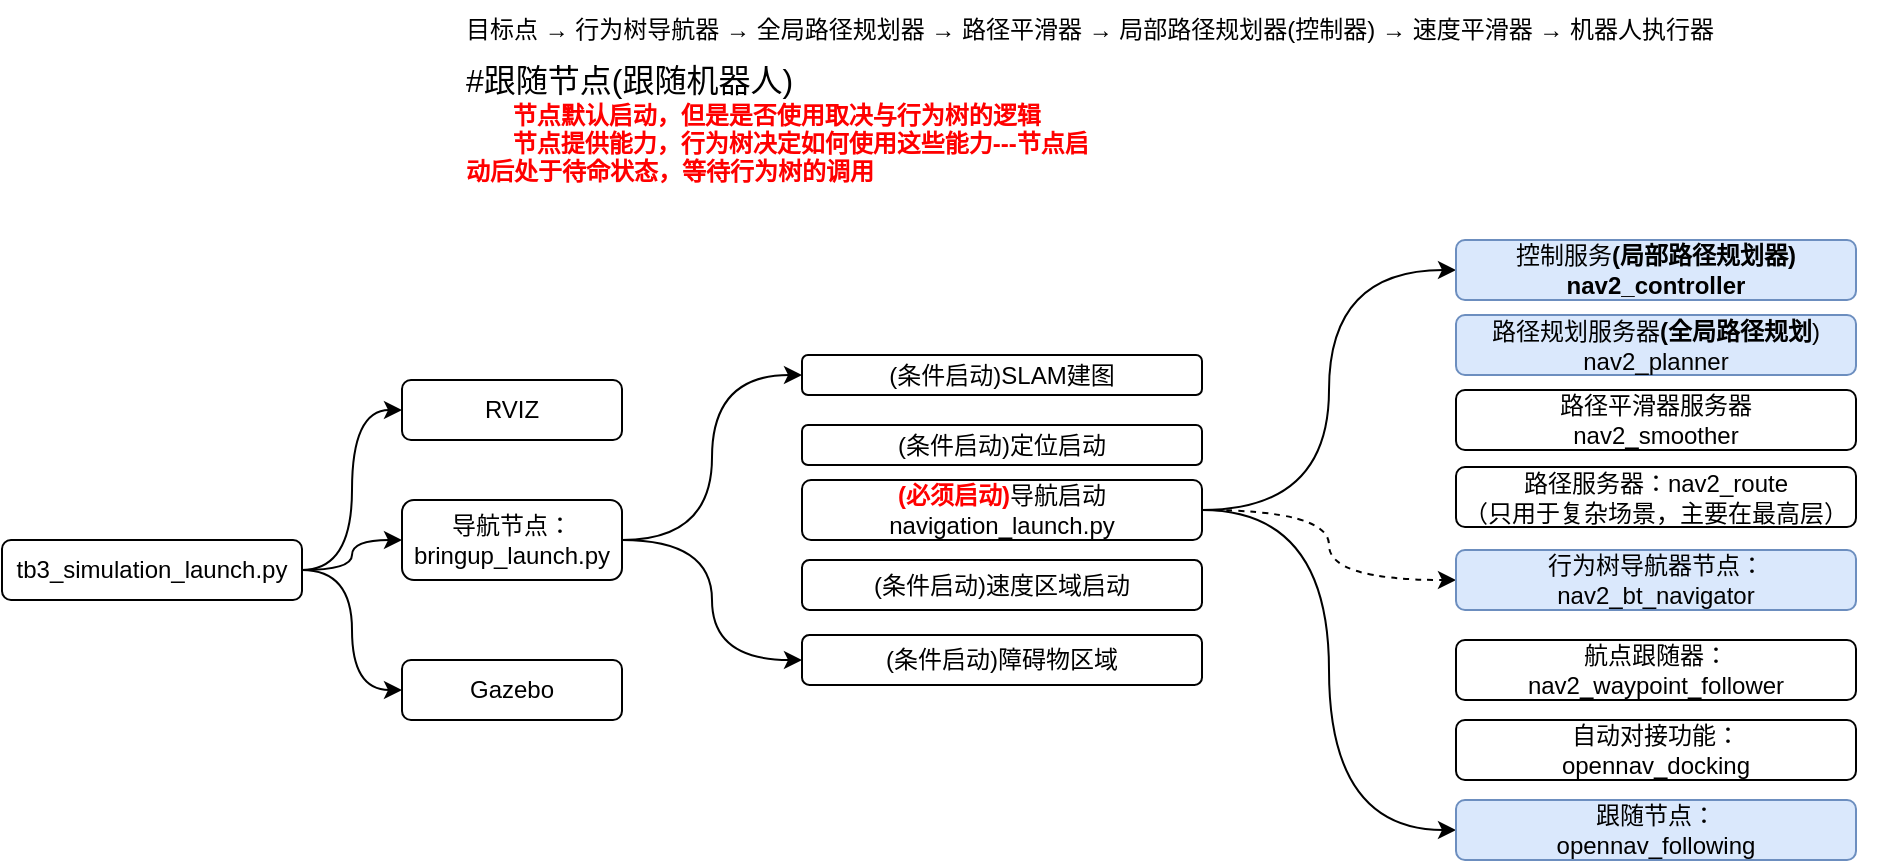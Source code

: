 <mxfile version="26.0.11">
  <diagram name="第 1 页" id="ej2JMTwUqACkT05rTPGu">
    <mxGraphModel dx="1166" dy="518" grid="1" gridSize="10" guides="1" tooltips="1" connect="1" arrows="1" fold="1" page="1" pageScale="1" pageWidth="827" pageHeight="1169" math="0" shadow="0">
      <root>
        <mxCell id="0" />
        <mxCell id="1" parent="0" />
        <mxCell id="GNKil_ehPjm9dJlZcgDg-6" style="edgeStyle=orthogonalEdgeStyle;curved=1;rounded=0;orthogonalLoop=1;jettySize=auto;html=1;exitX=1;exitY=0.5;exitDx=0;exitDy=0;entryX=0;entryY=0.5;entryDx=0;entryDy=0;" edge="1" parent="1" source="GNKil_ehPjm9dJlZcgDg-1" target="GNKil_ehPjm9dJlZcgDg-2">
          <mxGeometry relative="1" as="geometry" />
        </mxCell>
        <mxCell id="GNKil_ehPjm9dJlZcgDg-7" style="edgeStyle=orthogonalEdgeStyle;curved=1;rounded=0;orthogonalLoop=1;jettySize=auto;html=1;exitX=1;exitY=0.5;exitDx=0;exitDy=0;entryX=0;entryY=0.5;entryDx=0;entryDy=0;" edge="1" parent="1" source="GNKil_ehPjm9dJlZcgDg-1" target="GNKil_ehPjm9dJlZcgDg-4">
          <mxGeometry relative="1" as="geometry" />
        </mxCell>
        <mxCell id="GNKil_ehPjm9dJlZcgDg-8" style="edgeStyle=orthogonalEdgeStyle;curved=1;rounded=0;orthogonalLoop=1;jettySize=auto;html=1;exitX=1;exitY=0.5;exitDx=0;exitDy=0;entryX=0;entryY=0.5;entryDx=0;entryDy=0;" edge="1" parent="1" source="GNKil_ehPjm9dJlZcgDg-1" target="GNKil_ehPjm9dJlZcgDg-5">
          <mxGeometry relative="1" as="geometry" />
        </mxCell>
        <mxCell id="GNKil_ehPjm9dJlZcgDg-1" value="tb3_simulation_launch.py" style="rounded=1;whiteSpace=wrap;html=1;" vertex="1" parent="1">
          <mxGeometry x="100" y="270" width="150" height="30" as="geometry" />
        </mxCell>
        <mxCell id="GNKil_ehPjm9dJlZcgDg-2" value="RVIZ" style="rounded=1;whiteSpace=wrap;html=1;" vertex="1" parent="1">
          <mxGeometry x="300" y="190" width="110" height="30" as="geometry" />
        </mxCell>
        <mxCell id="GNKil_ehPjm9dJlZcgDg-15" style="edgeStyle=orthogonalEdgeStyle;curved=1;rounded=0;orthogonalLoop=1;jettySize=auto;html=1;exitX=1;exitY=0.5;exitDx=0;exitDy=0;entryX=0;entryY=0.5;entryDx=0;entryDy=0;" edge="1" parent="1" source="GNKil_ehPjm9dJlZcgDg-4" target="GNKil_ehPjm9dJlZcgDg-9">
          <mxGeometry relative="1" as="geometry" />
        </mxCell>
        <mxCell id="GNKil_ehPjm9dJlZcgDg-16" style="edgeStyle=orthogonalEdgeStyle;curved=1;rounded=0;orthogonalLoop=1;jettySize=auto;html=1;exitX=1;exitY=0.5;exitDx=0;exitDy=0;entryX=0;entryY=0.5;entryDx=0;entryDy=0;" edge="1" parent="1" source="GNKil_ehPjm9dJlZcgDg-4" target="GNKil_ehPjm9dJlZcgDg-12">
          <mxGeometry relative="1" as="geometry" />
        </mxCell>
        <mxCell id="GNKil_ehPjm9dJlZcgDg-4" value="导航节点：bringup_launch.py" style="rounded=1;whiteSpace=wrap;html=1;" vertex="1" parent="1">
          <mxGeometry x="300" y="250" width="110" height="40" as="geometry" />
        </mxCell>
        <mxCell id="GNKil_ehPjm9dJlZcgDg-5" value="Gazebo" style="rounded=1;whiteSpace=wrap;html=1;" vertex="1" parent="1">
          <mxGeometry x="300" y="330" width="110" height="30" as="geometry" />
        </mxCell>
        <mxCell id="GNKil_ehPjm9dJlZcgDg-9" value="(条件启动)SLAM建图" style="rounded=1;whiteSpace=wrap;html=1;" vertex="1" parent="1">
          <mxGeometry x="500" y="177.5" width="200" height="20" as="geometry" />
        </mxCell>
        <mxCell id="GNKil_ehPjm9dJlZcgDg-11" value="(条件启动)定位启动" style="rounded=1;whiteSpace=wrap;html=1;" vertex="1" parent="1">
          <mxGeometry x="500" y="212.5" width="200" height="20" as="geometry" />
        </mxCell>
        <mxCell id="GNKil_ehPjm9dJlZcgDg-12" value="(条件启动)障碍物区域" style="rounded=1;whiteSpace=wrap;html=1;" vertex="1" parent="1">
          <mxGeometry x="500" y="317.5" width="200" height="25" as="geometry" />
        </mxCell>
        <mxCell id="GNKil_ehPjm9dJlZcgDg-13" value="(条件启动)速度区域启动" style="rounded=1;whiteSpace=wrap;html=1;" vertex="1" parent="1">
          <mxGeometry x="500" y="280" width="200" height="25" as="geometry" />
        </mxCell>
        <mxCell id="GNKil_ehPjm9dJlZcgDg-26" style="edgeStyle=orthogonalEdgeStyle;curved=1;rounded=0;orthogonalLoop=1;jettySize=auto;html=1;exitX=1;exitY=0.5;exitDx=0;exitDy=0;entryX=0;entryY=0.5;entryDx=0;entryDy=0;" edge="1" parent="1" source="GNKil_ehPjm9dJlZcgDg-14" target="GNKil_ehPjm9dJlZcgDg-17">
          <mxGeometry relative="1" as="geometry" />
        </mxCell>
        <mxCell id="GNKil_ehPjm9dJlZcgDg-27" style="edgeStyle=orthogonalEdgeStyle;curved=1;rounded=0;orthogonalLoop=1;jettySize=auto;html=1;exitX=1;exitY=0.5;exitDx=0;exitDy=0;entryX=0;entryY=0.5;entryDx=0;entryDy=0;" edge="1" parent="1" source="GNKil_ehPjm9dJlZcgDg-14" target="GNKil_ehPjm9dJlZcgDg-25">
          <mxGeometry relative="1" as="geometry" />
        </mxCell>
        <mxCell id="GNKil_ehPjm9dJlZcgDg-29" style="edgeStyle=orthogonalEdgeStyle;curved=1;rounded=0;orthogonalLoop=1;jettySize=auto;html=1;exitX=1;exitY=0.5;exitDx=0;exitDy=0;entryX=0;entryY=0.5;entryDx=0;entryDy=0;dashed=1;" edge="1" parent="1" source="GNKil_ehPjm9dJlZcgDg-14" target="GNKil_ehPjm9dJlZcgDg-22">
          <mxGeometry relative="1" as="geometry" />
        </mxCell>
        <mxCell id="GNKil_ehPjm9dJlZcgDg-14" value="&lt;b&gt;&lt;font style=&quot;color: rgb(255, 0, 0);&quot;&gt;(必须启动)&lt;/font&gt;&lt;/b&gt;导航启动navigation_launch.py" style="rounded=1;whiteSpace=wrap;html=1;" vertex="1" parent="1">
          <mxGeometry x="500" y="240" width="200" height="30" as="geometry" />
        </mxCell>
        <mxCell id="GNKil_ehPjm9dJlZcgDg-17" value="&lt;font&gt;&lt;font style=&quot;color: rgb(0, 0, 0);&quot;&gt;&lt;font style=&quot;color: rgb(0, 0, 0);&quot;&gt;控制服务&lt;/font&gt;&lt;b style=&quot;color: light-dark(rgb(0, 0, 0), rgb(237, 237, 237));&quot;&gt;(局部路径规划器)&lt;/b&gt;&lt;br&gt;&lt;b&gt;nav2_controller&lt;/b&gt;&lt;/font&gt;&lt;/font&gt;" style="rounded=1;whiteSpace=wrap;html=1;strokeColor=#6c8ebf;fontStyle=0;fillColor=#dae8fc;" vertex="1" parent="1">
          <mxGeometry x="827" y="120" width="200" height="30" as="geometry" />
        </mxCell>
        <mxCell id="GNKil_ehPjm9dJlZcgDg-19" value="&lt;font style=&quot;color: rgb(0, 0, 0);&quot;&gt;&lt;font style=&quot;color: rgb(0, 0, 0);&quot;&gt;路径规划服务器&lt;/font&gt;&lt;b style=&quot;color: light-dark(rgb(0, 0, 0), rgb(237, 237, 237));&quot;&gt;(全局路径规划&lt;/b&gt;&lt;font style=&quot;color: rgb(0, 0, 0);&quot;&gt;)&lt;/font&gt;&lt;br&gt;nav2_planner&lt;/font&gt;" style="rounded=1;whiteSpace=wrap;html=1;strokeColor=#6c8ebf;fontStyle=0;fillColor=#dae8fc;" vertex="1" parent="1">
          <mxGeometry x="827" y="157.5" width="200" height="30" as="geometry" />
        </mxCell>
        <mxCell id="GNKil_ehPjm9dJlZcgDg-20" value="&lt;span&gt;路径平滑器服务器&lt;br&gt;nav2_smoother&lt;/span&gt;" style="rounded=1;whiteSpace=wrap;html=1;strokeColor=#000000;fontStyle=0" vertex="1" parent="1">
          <mxGeometry x="827" y="195" width="200" height="30" as="geometry" />
        </mxCell>
        <mxCell id="GNKil_ehPjm9dJlZcgDg-21" value="&lt;span&gt;路径服务器：nav2_route&lt;br&gt;（只用于复杂场景，主要在最高层）&lt;/span&gt;" style="rounded=1;whiteSpace=wrap;html=1;strokeColor=#000000;fontStyle=0" vertex="1" parent="1">
          <mxGeometry x="827" y="233.5" width="200" height="30" as="geometry" />
        </mxCell>
        <mxCell id="GNKil_ehPjm9dJlZcgDg-22" value="行为树导航器节点：&lt;br&gt;nav2_bt_navigator" style="rounded=1;whiteSpace=wrap;html=1;strokeColor=#6c8ebf;fontStyle=0;fillColor=#dae8fc;" vertex="1" parent="1">
          <mxGeometry x="827" y="275" width="200" height="30" as="geometry" />
        </mxCell>
        <mxCell id="GNKil_ehPjm9dJlZcgDg-23" value="航点跟随器：nav2_waypoint_follower" style="rounded=1;whiteSpace=wrap;html=1;strokeColor=#000000;fontStyle=0" vertex="1" parent="1">
          <mxGeometry x="827" y="320" width="200" height="30" as="geometry" />
        </mxCell>
        <mxCell id="GNKil_ehPjm9dJlZcgDg-24" value="自动对接功能：&lt;br&gt;opennav_docking" style="rounded=1;whiteSpace=wrap;html=1;strokeColor=#000000;fontStyle=0" vertex="1" parent="1">
          <mxGeometry x="827" y="360" width="200" height="30" as="geometry" />
        </mxCell>
        <mxCell id="GNKil_ehPjm9dJlZcgDg-25" value="跟随节点：&lt;br&gt;opennav_following" style="rounded=1;whiteSpace=wrap;html=1;strokeColor=#6c8ebf;fontStyle=0;fillColor=#dae8fc;" vertex="1" parent="1">
          <mxGeometry x="827" y="400" width="200" height="30" as="geometry" />
        </mxCell>
        <mxCell id="GNKil_ehPjm9dJlZcgDg-28" value="目标点 → 行为树导航器 → 全局路径规划器 → 路径平滑器 → 局部路径规划器(控制器) → 速度平滑器 → 机器人执行器" style="text;strokeColor=none;align=left;fillColor=none;html=1;verticalAlign=middle;whiteSpace=wrap;rounded=0;" vertex="1" parent="1">
          <mxGeometry x="330" width="720" height="30" as="geometry" />
        </mxCell>
        <mxCell id="GNKil_ehPjm9dJlZcgDg-30" value="&lt;div&gt;&lt;font style=&quot;font-size: 16px;&quot;&gt;#跟随节点(跟随机器人)&lt;/font&gt;&lt;/div&gt;&lt;div&gt;&amp;nbsp; &amp;nbsp; &amp;nbsp; &amp;nbsp;&lt;b&gt;&lt;font style=&quot;color: rgb(255, 0, 0);&quot;&gt;节点默认启动，但是是否使用取决与行为树的逻辑&lt;/font&gt;&lt;/b&gt;&lt;/div&gt;&lt;div&gt;&lt;b&gt;&lt;font style=&quot;color: rgb(255, 0, 0);&quot;&gt;&amp;nbsp; &amp;nbsp; &amp;nbsp; &amp;nbsp;节点提供能力，行为树决定如何使用这些能力---节点启动后处于待命状态，等待行为树的调用&lt;/font&gt;&lt;/b&gt;&lt;/div&gt;" style="text;strokeColor=none;align=left;fillColor=none;html=1;verticalAlign=middle;whiteSpace=wrap;rounded=0;" vertex="1" parent="1">
          <mxGeometry x="330" y="20" width="320" height="83.5" as="geometry" />
        </mxCell>
      </root>
    </mxGraphModel>
  </diagram>
</mxfile>
